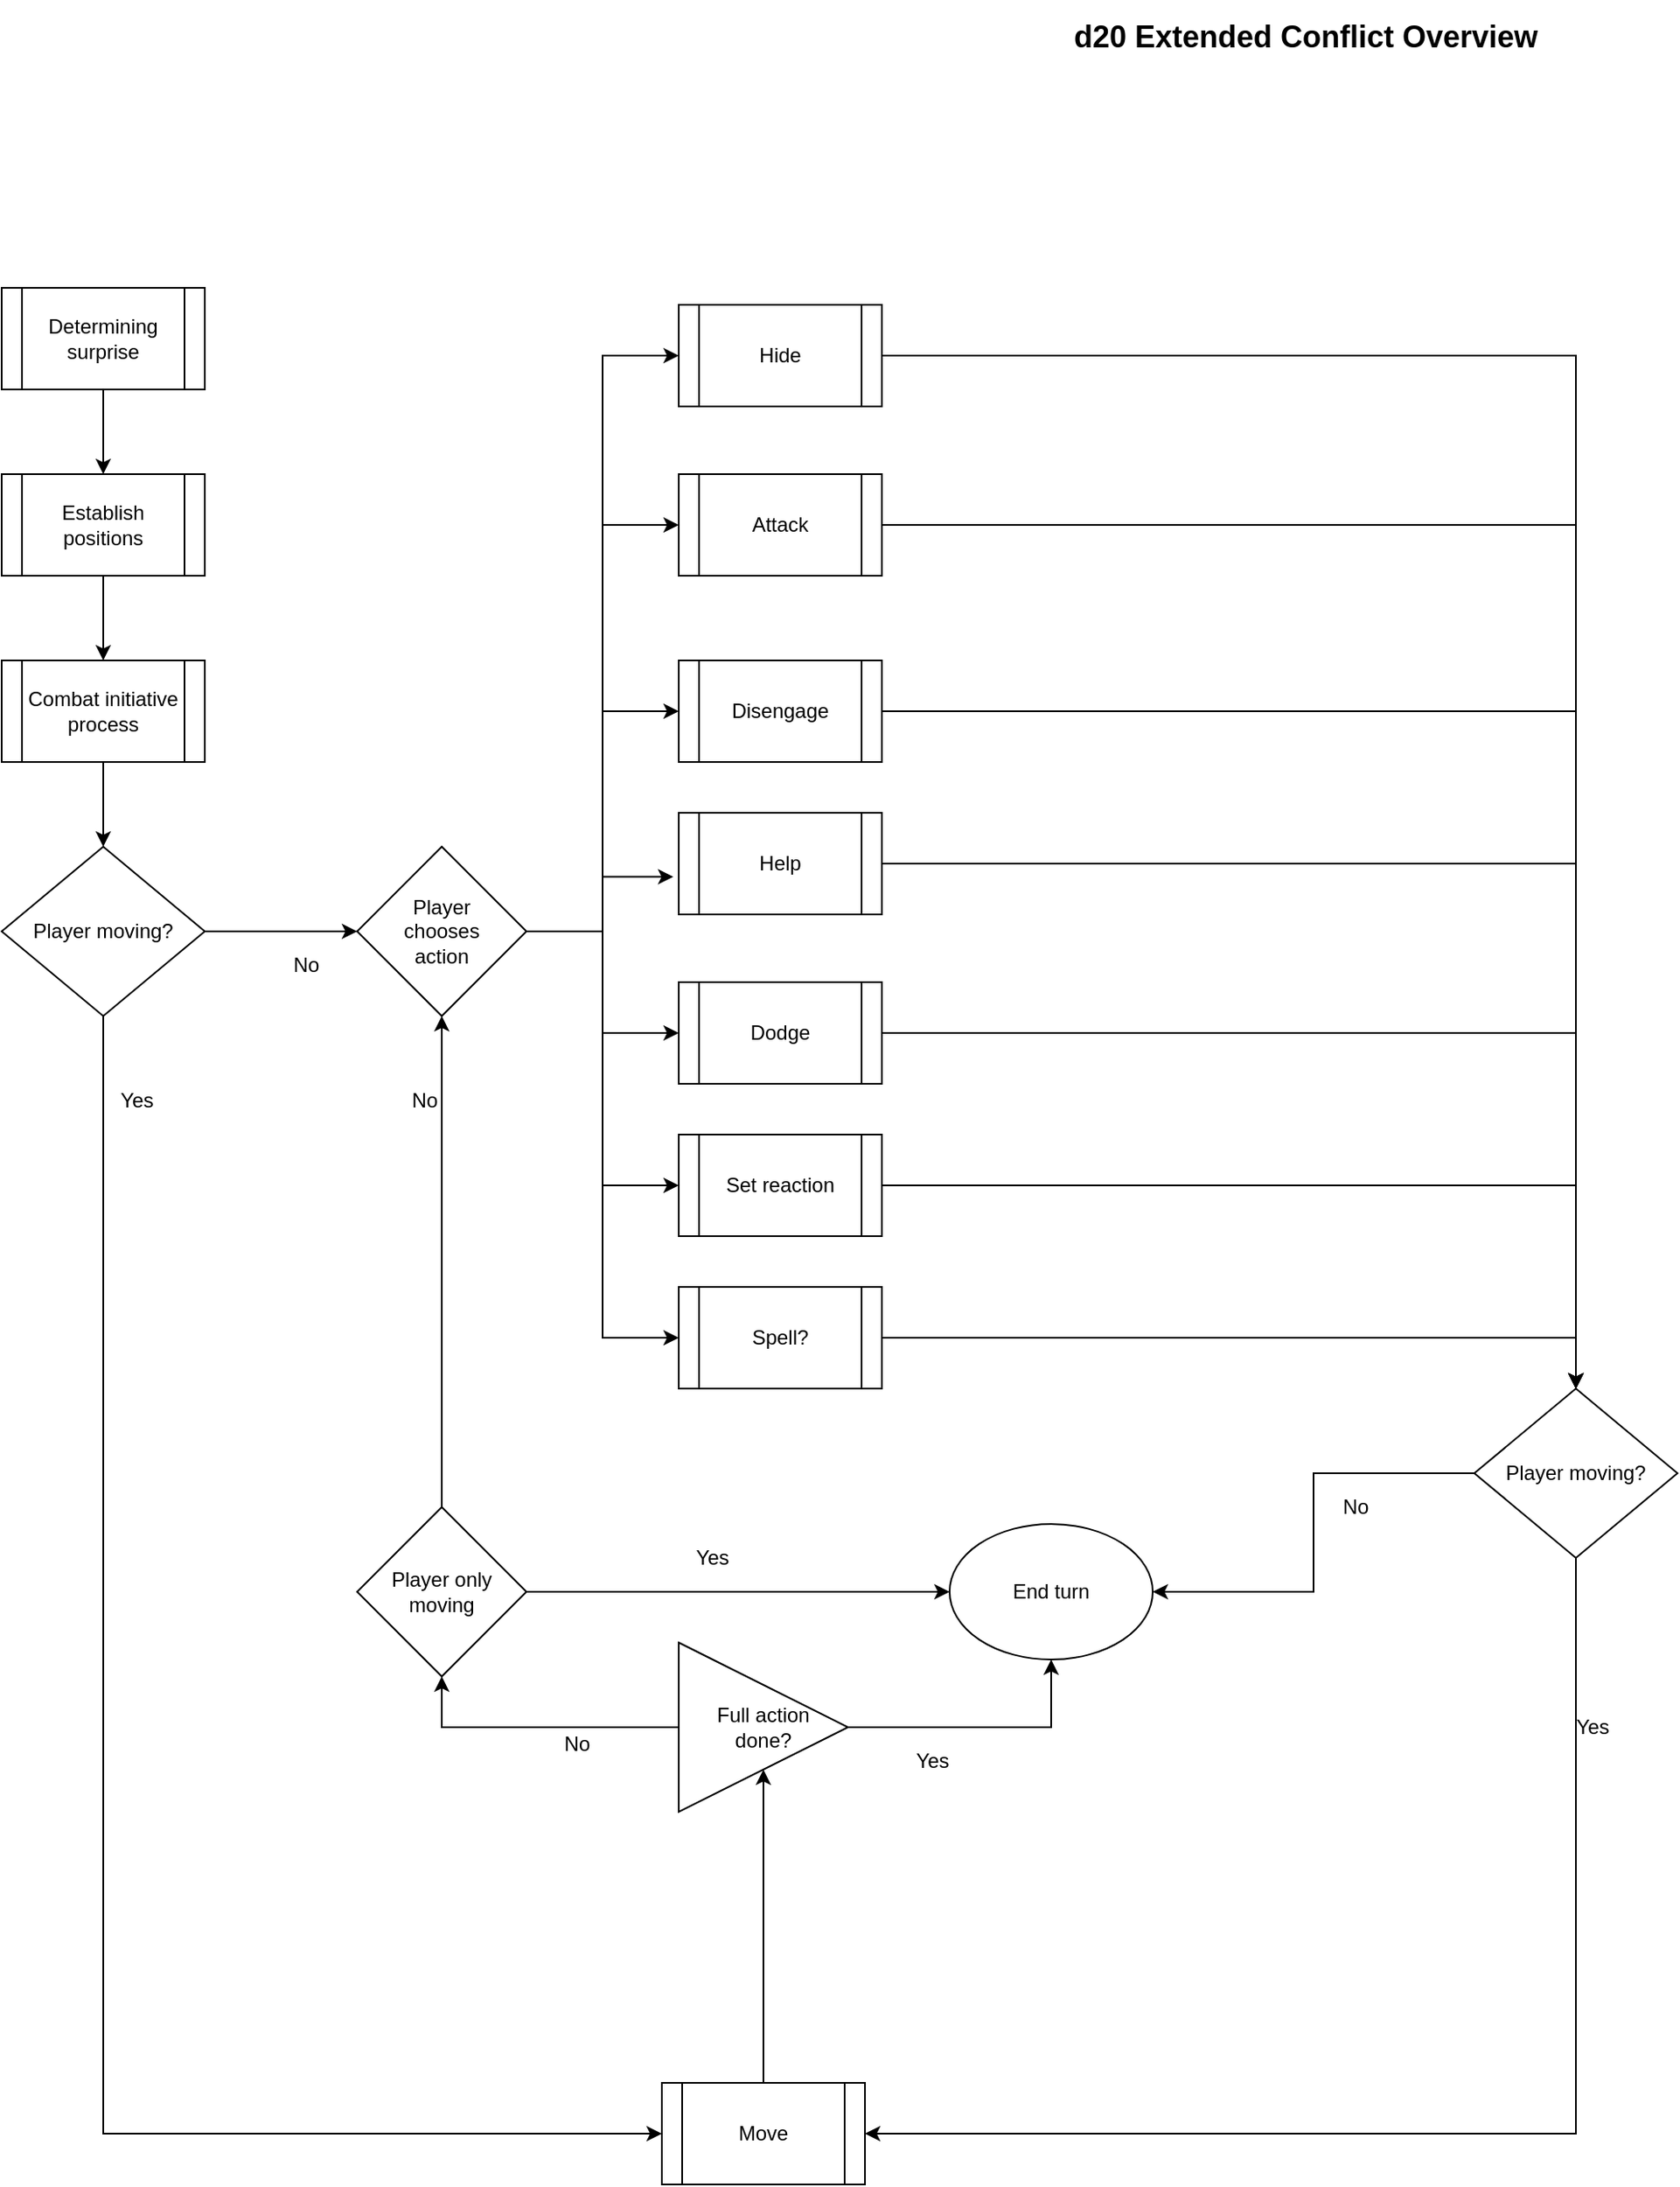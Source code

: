 <mxfile version="13.9.9" type="device"><diagram id="BbAm984SzRXah6YQi6uQ" name="Page-1"><mxGraphModel dx="1463" dy="846" grid="1" gridSize="10" guides="1" tooltips="1" connect="1" arrows="1" fold="1" page="1" pageScale="1" pageWidth="850" pageHeight="1100" math="0" shadow="0"><root><mxCell id="0"/><mxCell id="1" parent="0"/><mxCell id="n1_q5UBh3qMGS9DnwOFy-3" style="edgeStyle=orthogonalEdgeStyle;rounded=0;orthogonalLoop=1;jettySize=auto;html=1;entryX=0.5;entryY=0;entryDx=0;entryDy=0;" parent="1" source="n1_q5UBh3qMGS9DnwOFy-1" target="n1_q5UBh3qMGS9DnwOFy-2" edge="1"><mxGeometry relative="1" as="geometry"/></mxCell><mxCell id="n1_q5UBh3qMGS9DnwOFy-1" value="Combat initiative process" style="shape=process;whiteSpace=wrap;html=1;backgroundOutline=1;" parent="1" vertex="1"><mxGeometry x="120" y="420" width="120" height="60" as="geometry"/></mxCell><mxCell id="Ikc5_1zdZ8I1_wYTjMyj-13" style="edgeStyle=orthogonalEdgeStyle;rounded=0;orthogonalLoop=1;jettySize=auto;html=1;" parent="1" source="n1_q5UBh3qMGS9DnwOFy-2" target="Ikc5_1zdZ8I1_wYTjMyj-17" edge="1"><mxGeometry relative="1" as="geometry"><mxPoint x="380" y="580" as="targetPoint"/></mxGeometry></mxCell><mxCell id="Ikc5_1zdZ8I1_wYTjMyj-88" style="edgeStyle=orthogonalEdgeStyle;rounded=0;orthogonalLoop=1;jettySize=auto;html=1;entryX=0;entryY=0.5;entryDx=0;entryDy=0;" parent="1" source="n1_q5UBh3qMGS9DnwOFy-2" target="Ikc5_1zdZ8I1_wYTjMyj-5" edge="1"><mxGeometry relative="1" as="geometry"><Array as="points"><mxPoint x="180" y="1290"/></Array></mxGeometry></mxCell><mxCell id="n1_q5UBh3qMGS9DnwOFy-2" value="Player moving?" style="rhombus;whiteSpace=wrap;html=1;" parent="1" vertex="1"><mxGeometry x="120" y="530" width="120" height="100" as="geometry"/></mxCell><mxCell id="Ikc5_1zdZ8I1_wYTjMyj-102" style="edgeStyle=orthogonalEdgeStyle;rounded=0;orthogonalLoop=1;jettySize=auto;html=1;" parent="1" source="n1_q5UBh3qMGS9DnwOFy-4" target="Ikc5_1zdZ8I1_wYTjMyj-35" edge="1"><mxGeometry relative="1" as="geometry"/></mxCell><mxCell id="n1_q5UBh3qMGS9DnwOFy-4" value="Attack" style="shape=process;whiteSpace=wrap;html=1;backgroundOutline=1;" parent="1" vertex="1"><mxGeometry x="520" y="310" width="120" height="60" as="geometry"/></mxCell><mxCell id="Ikc5_1zdZ8I1_wYTjMyj-101" style="edgeStyle=orthogonalEdgeStyle;rounded=0;orthogonalLoop=1;jettySize=auto;html=1;entryX=0.5;entryY=0;entryDx=0;entryDy=0;" parent="1" source="n1_q5UBh3qMGS9DnwOFy-5" target="Ikc5_1zdZ8I1_wYTjMyj-35" edge="1"><mxGeometry relative="1" as="geometry"/></mxCell><mxCell id="n1_q5UBh3qMGS9DnwOFy-5" value="Disengage" style="shape=process;whiteSpace=wrap;html=1;backgroundOutline=1;" parent="1" vertex="1"><mxGeometry x="520" y="420" width="120" height="60" as="geometry"/></mxCell><mxCell id="Ikc5_1zdZ8I1_wYTjMyj-100" style="edgeStyle=orthogonalEdgeStyle;rounded=0;orthogonalLoop=1;jettySize=auto;html=1;" parent="1" source="n1_q5UBh3qMGS9DnwOFy-6" target="Ikc5_1zdZ8I1_wYTjMyj-35" edge="1"><mxGeometry relative="1" as="geometry"/></mxCell><mxCell id="n1_q5UBh3qMGS9DnwOFy-6" value="Help" style="shape=process;whiteSpace=wrap;html=1;backgroundOutline=1;" parent="1" vertex="1"><mxGeometry x="520" y="510" width="120" height="60" as="geometry"/></mxCell><mxCell id="Ikc5_1zdZ8I1_wYTjMyj-99" style="edgeStyle=orthogonalEdgeStyle;rounded=0;orthogonalLoop=1;jettySize=auto;html=1;entryX=0.5;entryY=0;entryDx=0;entryDy=0;" parent="1" source="n1_q5UBh3qMGS9DnwOFy-7" target="Ikc5_1zdZ8I1_wYTjMyj-35" edge="1"><mxGeometry relative="1" as="geometry"/></mxCell><mxCell id="n1_q5UBh3qMGS9DnwOFy-7" value="Dodge" style="shape=process;whiteSpace=wrap;html=1;backgroundOutline=1;" parent="1" vertex="1"><mxGeometry x="520" y="610" width="120" height="60" as="geometry"/></mxCell><mxCell id="Ikc5_1zdZ8I1_wYTjMyj-2" style="edgeStyle=orthogonalEdgeStyle;rounded=0;orthogonalLoop=1;jettySize=auto;html=1;entryX=0.5;entryY=0;entryDx=0;entryDy=0;" parent="1" source="Ikc5_1zdZ8I1_wYTjMyj-3" target="n1_q5UBh3qMGS9DnwOFy-1" edge="1"><mxGeometry relative="1" as="geometry"/></mxCell><mxCell id="Ikc5_1zdZ8I1_wYTjMyj-1" value="Determining surprise" style="shape=process;whiteSpace=wrap;html=1;backgroundOutline=1;" parent="1" vertex="1"><mxGeometry x="120" y="200" width="120" height="60" as="geometry"/></mxCell><mxCell id="Ikc5_1zdZ8I1_wYTjMyj-3" value="Establish positions" style="shape=process;whiteSpace=wrap;html=1;backgroundOutline=1;" parent="1" vertex="1"><mxGeometry x="120" y="310" width="120" height="60" as="geometry"/></mxCell><mxCell id="Ikc5_1zdZ8I1_wYTjMyj-4" style="edgeStyle=orthogonalEdgeStyle;rounded=0;orthogonalLoop=1;jettySize=auto;html=1;entryX=0.5;entryY=0;entryDx=0;entryDy=0;" parent="1" source="Ikc5_1zdZ8I1_wYTjMyj-1" target="Ikc5_1zdZ8I1_wYTjMyj-3" edge="1"><mxGeometry relative="1" as="geometry"><mxPoint x="180" y="260" as="sourcePoint"/><mxPoint x="180" y="420" as="targetPoint"/></mxGeometry></mxCell><mxCell id="Ikc5_1zdZ8I1_wYTjMyj-66" style="edgeStyle=orthogonalEdgeStyle;rounded=0;orthogonalLoop=1;jettySize=auto;html=1;entryX=0.5;entryY=1;entryDx=0;entryDy=0;" parent="1" source="Ikc5_1zdZ8I1_wYTjMyj-82" target="Ikc5_1zdZ8I1_wYTjMyj-19" edge="1"><mxGeometry relative="1" as="geometry"><mxPoint x="380" y="1030.0" as="targetPoint"/><Array as="points"/></mxGeometry></mxCell><mxCell id="Ikc5_1zdZ8I1_wYTjMyj-84" style="edgeStyle=orthogonalEdgeStyle;rounded=0;orthogonalLoop=1;jettySize=auto;html=1;entryX=0.5;entryY=1;entryDx=0;entryDy=0;" parent="1" source="Ikc5_1zdZ8I1_wYTjMyj-5" target="Ikc5_1zdZ8I1_wYTjMyj-82" edge="1"><mxGeometry relative="1" as="geometry"/></mxCell><mxCell id="Ikc5_1zdZ8I1_wYTjMyj-5" value="Move" style="shape=process;whiteSpace=wrap;html=1;backgroundOutline=1;" parent="1" vertex="1"><mxGeometry x="510" y="1260" width="120" height="60" as="geometry"/></mxCell><mxCell id="Ikc5_1zdZ8I1_wYTjMyj-12" value="Yes" style="text;html=1;strokeColor=none;fillColor=none;align=center;verticalAlign=middle;whiteSpace=wrap;rounded=0;" parent="1" vertex="1"><mxGeometry x="180" y="670" width="40" height="20" as="geometry"/></mxCell><mxCell id="Ikc5_1zdZ8I1_wYTjMyj-16" value="No" style="text;html=1;strokeColor=none;fillColor=none;align=center;verticalAlign=middle;whiteSpace=wrap;rounded=0;" parent="1" vertex="1"><mxGeometry x="280" y="590" width="40" height="20" as="geometry"/></mxCell><mxCell id="Ikc5_1zdZ8I1_wYTjMyj-28" style="edgeStyle=orthogonalEdgeStyle;rounded=0;orthogonalLoop=1;jettySize=auto;html=1;exitX=1;exitY=0.5;exitDx=0;exitDy=0;entryX=0;entryY=0.5;entryDx=0;entryDy=0;" parent="1" source="Ikc5_1zdZ8I1_wYTjMyj-17" target="n1_q5UBh3qMGS9DnwOFy-4" edge="1"><mxGeometry relative="1" as="geometry"/></mxCell><mxCell id="Ikc5_1zdZ8I1_wYTjMyj-29" style="edgeStyle=orthogonalEdgeStyle;rounded=0;orthogonalLoop=1;jettySize=auto;html=1;entryX=0;entryY=0.5;entryDx=0;entryDy=0;" parent="1" source="Ikc5_1zdZ8I1_wYTjMyj-17" target="n1_q5UBh3qMGS9DnwOFy-5" edge="1"><mxGeometry relative="1" as="geometry"/></mxCell><mxCell id="Ikc5_1zdZ8I1_wYTjMyj-30" style="edgeStyle=orthogonalEdgeStyle;rounded=0;orthogonalLoop=1;jettySize=auto;html=1;entryX=-0.027;entryY=0.63;entryDx=0;entryDy=0;entryPerimeter=0;" parent="1" source="Ikc5_1zdZ8I1_wYTjMyj-17" target="n1_q5UBh3qMGS9DnwOFy-6" edge="1"><mxGeometry relative="1" as="geometry"/></mxCell><mxCell id="Ikc5_1zdZ8I1_wYTjMyj-31" style="edgeStyle=orthogonalEdgeStyle;rounded=0;orthogonalLoop=1;jettySize=auto;html=1;entryX=0;entryY=0.5;entryDx=0;entryDy=0;" parent="1" source="Ikc5_1zdZ8I1_wYTjMyj-17" target="n1_q5UBh3qMGS9DnwOFy-7" edge="1"><mxGeometry relative="1" as="geometry"/></mxCell><mxCell id="Ikc5_1zdZ8I1_wYTjMyj-37" style="edgeStyle=orthogonalEdgeStyle;rounded=0;orthogonalLoop=1;jettySize=auto;html=1;entryX=0;entryY=0.5;entryDx=0;entryDy=0;" parent="1" source="Ikc5_1zdZ8I1_wYTjMyj-17" target="Ikc5_1zdZ8I1_wYTjMyj-36" edge="1"><mxGeometry relative="1" as="geometry"/></mxCell><mxCell id="Ikc5_1zdZ8I1_wYTjMyj-39" style="edgeStyle=orthogonalEdgeStyle;rounded=0;orthogonalLoop=1;jettySize=auto;html=1;entryX=0;entryY=0.5;entryDx=0;entryDy=0;" parent="1" source="Ikc5_1zdZ8I1_wYTjMyj-17" target="Ikc5_1zdZ8I1_wYTjMyj-38" edge="1"><mxGeometry relative="1" as="geometry"/></mxCell><mxCell id="Ikc5_1zdZ8I1_wYTjMyj-42" style="edgeStyle=orthogonalEdgeStyle;rounded=0;orthogonalLoop=1;jettySize=auto;html=1;entryX=0;entryY=0.5;entryDx=0;entryDy=0;" parent="1" source="Ikc5_1zdZ8I1_wYTjMyj-17" target="Ikc5_1zdZ8I1_wYTjMyj-34" edge="1"><mxGeometry relative="1" as="geometry"/></mxCell><mxCell id="Ikc5_1zdZ8I1_wYTjMyj-17" value="Player &lt;br&gt;chooses &lt;br&gt;action" style="rhombus;whiteSpace=wrap;html=1;" parent="1" vertex="1"><mxGeometry x="330" y="530" width="100" height="100" as="geometry"/></mxCell><mxCell id="Ikc5_1zdZ8I1_wYTjMyj-21" style="edgeStyle=orthogonalEdgeStyle;rounded=0;orthogonalLoop=1;jettySize=auto;html=1;entryX=0.5;entryY=1;entryDx=0;entryDy=0;" parent="1" source="Ikc5_1zdZ8I1_wYTjMyj-19" target="Ikc5_1zdZ8I1_wYTjMyj-17" edge="1"><mxGeometry relative="1" as="geometry"/></mxCell><mxCell id="Ikc5_1zdZ8I1_wYTjMyj-53" style="edgeStyle=orthogonalEdgeStyle;rounded=0;orthogonalLoop=1;jettySize=auto;html=1;entryX=0;entryY=0.5;entryDx=0;entryDy=0;" parent="1" source="Ikc5_1zdZ8I1_wYTjMyj-19" target="Ikc5_1zdZ8I1_wYTjMyj-24" edge="1"><mxGeometry relative="1" as="geometry"><Array as="points"><mxPoint x="380" y="970"/></Array></mxGeometry></mxCell><mxCell id="Ikc5_1zdZ8I1_wYTjMyj-19" value="Player only moving" style="rhombus;whiteSpace=wrap;html=1;" parent="1" vertex="1"><mxGeometry x="330" y="920" width="100" height="100" as="geometry"/></mxCell><mxCell id="Ikc5_1zdZ8I1_wYTjMyj-22" value="No" style="text;html=1;strokeColor=none;fillColor=none;align=center;verticalAlign=middle;whiteSpace=wrap;rounded=0;" parent="1" vertex="1"><mxGeometry x="350" y="670" width="40" height="20" as="geometry"/></mxCell><mxCell id="Ikc5_1zdZ8I1_wYTjMyj-24" value="End turn" style="ellipse;whiteSpace=wrap;html=1;" parent="1" vertex="1"><mxGeometry x="680" y="930" width="120" height="80" as="geometry"/></mxCell><mxCell id="Ikc5_1zdZ8I1_wYTjMyj-26" value="Yes" style="text;html=1;strokeColor=none;fillColor=none;align=center;verticalAlign=middle;whiteSpace=wrap;rounded=0;" parent="1" vertex="1"><mxGeometry x="520" y="940" width="40" height="20" as="geometry"/></mxCell><mxCell id="Ikc5_1zdZ8I1_wYTjMyj-97" style="edgeStyle=orthogonalEdgeStyle;rounded=0;orthogonalLoop=1;jettySize=auto;html=1;entryX=0.5;entryY=0;entryDx=0;entryDy=0;" parent="1" source="Ikc5_1zdZ8I1_wYTjMyj-34" target="Ikc5_1zdZ8I1_wYTjMyj-35" edge="1"><mxGeometry relative="1" as="geometry"/></mxCell><mxCell id="Ikc5_1zdZ8I1_wYTjMyj-34" value="Spell?" style="shape=process;whiteSpace=wrap;html=1;backgroundOutline=1;" parent="1" vertex="1"><mxGeometry x="520" y="790" width="120" height="60" as="geometry"/></mxCell><mxCell id="Ikc5_1zdZ8I1_wYTjMyj-68" style="edgeStyle=orthogonalEdgeStyle;rounded=0;orthogonalLoop=1;jettySize=auto;html=1;entryX=1;entryY=0.5;entryDx=0;entryDy=0;" parent="1" source="Ikc5_1zdZ8I1_wYTjMyj-35" target="Ikc5_1zdZ8I1_wYTjMyj-24" edge="1"><mxGeometry relative="1" as="geometry"/></mxCell><mxCell id="Ikc5_1zdZ8I1_wYTjMyj-86" style="edgeStyle=orthogonalEdgeStyle;rounded=0;orthogonalLoop=1;jettySize=auto;html=1;entryX=1;entryY=0.5;entryDx=0;entryDy=0;" parent="1" source="Ikc5_1zdZ8I1_wYTjMyj-35" target="Ikc5_1zdZ8I1_wYTjMyj-5" edge="1"><mxGeometry relative="1" as="geometry"><Array as="points"><mxPoint x="1050" y="1290"/></Array></mxGeometry></mxCell><mxCell id="Ikc5_1zdZ8I1_wYTjMyj-35" value="Player moving?" style="rhombus;whiteSpace=wrap;html=1;" parent="1" vertex="1"><mxGeometry x="990" y="850" width="120" height="100" as="geometry"/></mxCell><mxCell id="Ikc5_1zdZ8I1_wYTjMyj-103" style="edgeStyle=orthogonalEdgeStyle;rounded=0;orthogonalLoop=1;jettySize=auto;html=1;" parent="1" source="Ikc5_1zdZ8I1_wYTjMyj-36" target="Ikc5_1zdZ8I1_wYTjMyj-35" edge="1"><mxGeometry relative="1" as="geometry"/></mxCell><mxCell id="Ikc5_1zdZ8I1_wYTjMyj-36" value="Hide" style="shape=process;whiteSpace=wrap;html=1;backgroundOutline=1;" parent="1" vertex="1"><mxGeometry x="520" y="210" width="120" height="60" as="geometry"/></mxCell><mxCell id="Ikc5_1zdZ8I1_wYTjMyj-98" style="edgeStyle=orthogonalEdgeStyle;rounded=0;orthogonalLoop=1;jettySize=auto;html=1;entryX=0.5;entryY=0;entryDx=0;entryDy=0;" parent="1" source="Ikc5_1zdZ8I1_wYTjMyj-38" target="Ikc5_1zdZ8I1_wYTjMyj-35" edge="1"><mxGeometry relative="1" as="geometry"/></mxCell><mxCell id="Ikc5_1zdZ8I1_wYTjMyj-38" value="Set reaction" style="shape=process;whiteSpace=wrap;html=1;backgroundOutline=1;" parent="1" vertex="1"><mxGeometry x="520" y="700" width="120" height="60" as="geometry"/></mxCell><mxCell id="Ikc5_1zdZ8I1_wYTjMyj-69" value="No" style="text;html=1;strokeColor=none;fillColor=none;align=center;verticalAlign=middle;whiteSpace=wrap;rounded=0;" parent="1" vertex="1"><mxGeometry x="900" y="910" width="40" height="20" as="geometry"/></mxCell><mxCell id="Ikc5_1zdZ8I1_wYTjMyj-70" value="Yes" style="text;html=1;strokeColor=none;fillColor=none;align=center;verticalAlign=middle;whiteSpace=wrap;rounded=0;" parent="1" vertex="1"><mxGeometry x="1040" y="1040" width="40" height="20" as="geometry"/></mxCell><mxCell id="Ikc5_1zdZ8I1_wYTjMyj-85" style="edgeStyle=orthogonalEdgeStyle;rounded=0;orthogonalLoop=1;jettySize=auto;html=1;entryX=0.5;entryY=1;entryDx=0;entryDy=0;" parent="1" source="Ikc5_1zdZ8I1_wYTjMyj-82" target="Ikc5_1zdZ8I1_wYTjMyj-24" edge="1"><mxGeometry relative="1" as="geometry"/></mxCell><mxCell id="Ikc5_1zdZ8I1_wYTjMyj-82" value="Full action &lt;br&gt;done?" style="triangle;whiteSpace=wrap;html=1;" parent="1" vertex="1"><mxGeometry x="520" y="1000" width="100" height="100" as="geometry"/></mxCell><mxCell id="Ikc5_1zdZ8I1_wYTjMyj-92" value="Yes" style="text;html=1;strokeColor=none;fillColor=none;align=center;verticalAlign=middle;whiteSpace=wrap;rounded=0;" parent="1" vertex="1"><mxGeometry x="650" y="1060" width="40" height="20" as="geometry"/></mxCell><mxCell id="Ikc5_1zdZ8I1_wYTjMyj-96" value="No" style="text;html=1;strokeColor=none;fillColor=none;align=center;verticalAlign=middle;whiteSpace=wrap;rounded=0;" parent="1" vertex="1"><mxGeometry x="440" y="1050" width="40" height="20" as="geometry"/></mxCell><mxCell id="AEeMAbDU4DroVHSy4Hbj-1" value="&lt;span style=&quot;font-size: 18px&quot;&gt;d20 Extended Conflict Overview&lt;/span&gt;" style="text;strokeColor=none;fillColor=none;html=1;fontSize=24;fontStyle=1;verticalAlign=middle;align=center;" vertex="1" parent="1"><mxGeometry x="840" y="30" width="100" height="40" as="geometry"/></mxCell></root></mxGraphModel></diagram></mxfile>